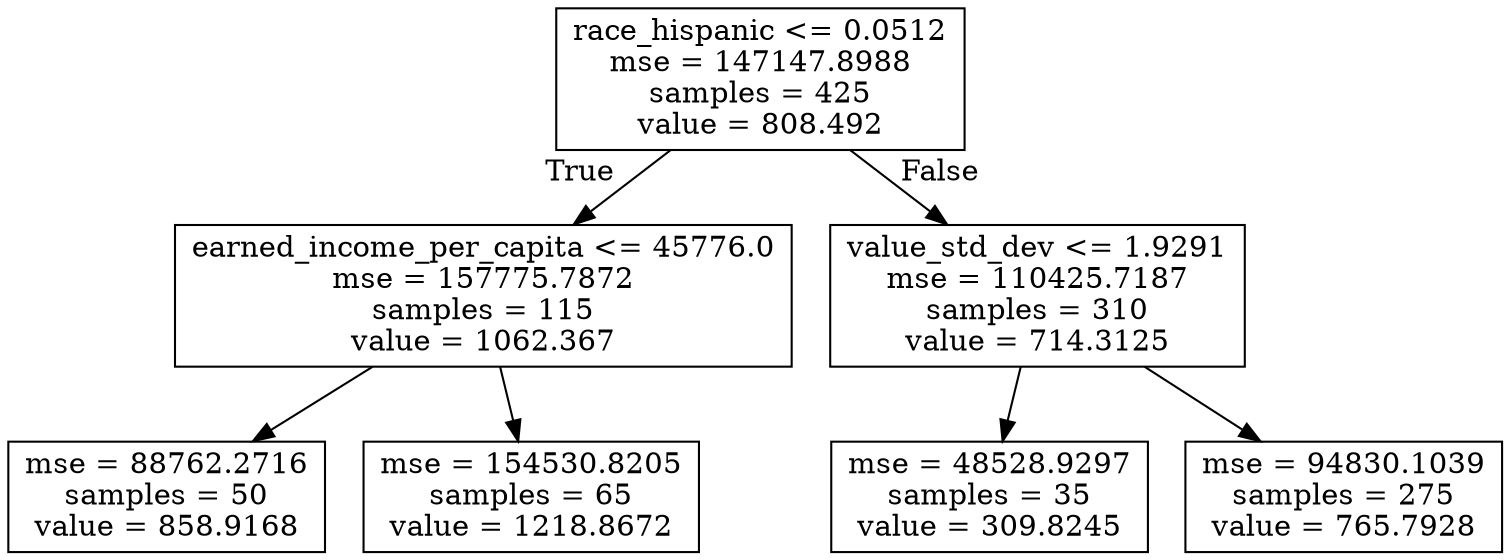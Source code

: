 digraph Tree {
node [shape=box] ;
0 [label="race_hispanic <= 0.0512\nmse = 147147.8988\nsamples = 425\nvalue = 808.492"] ;
1 [label="earned_income_per_capita <= 45776.0\nmse = 157775.7872\nsamples = 115\nvalue = 1062.367"] ;
0 -> 1 [labeldistance=2.5, labelangle=45, headlabel="True"] ;
2 [label="mse = 88762.2716\nsamples = 50\nvalue = 858.9168"] ;
1 -> 2 ;
3 [label="mse = 154530.8205\nsamples = 65\nvalue = 1218.8672"] ;
1 -> 3 ;
4 [label="value_std_dev <= 1.9291\nmse = 110425.7187\nsamples = 310\nvalue = 714.3125"] ;
0 -> 4 [labeldistance=2.5, labelangle=-45, headlabel="False"] ;
5 [label="mse = 48528.9297\nsamples = 35\nvalue = 309.8245"] ;
4 -> 5 ;
6 [label="mse = 94830.1039\nsamples = 275\nvalue = 765.7928"] ;
4 -> 6 ;
}